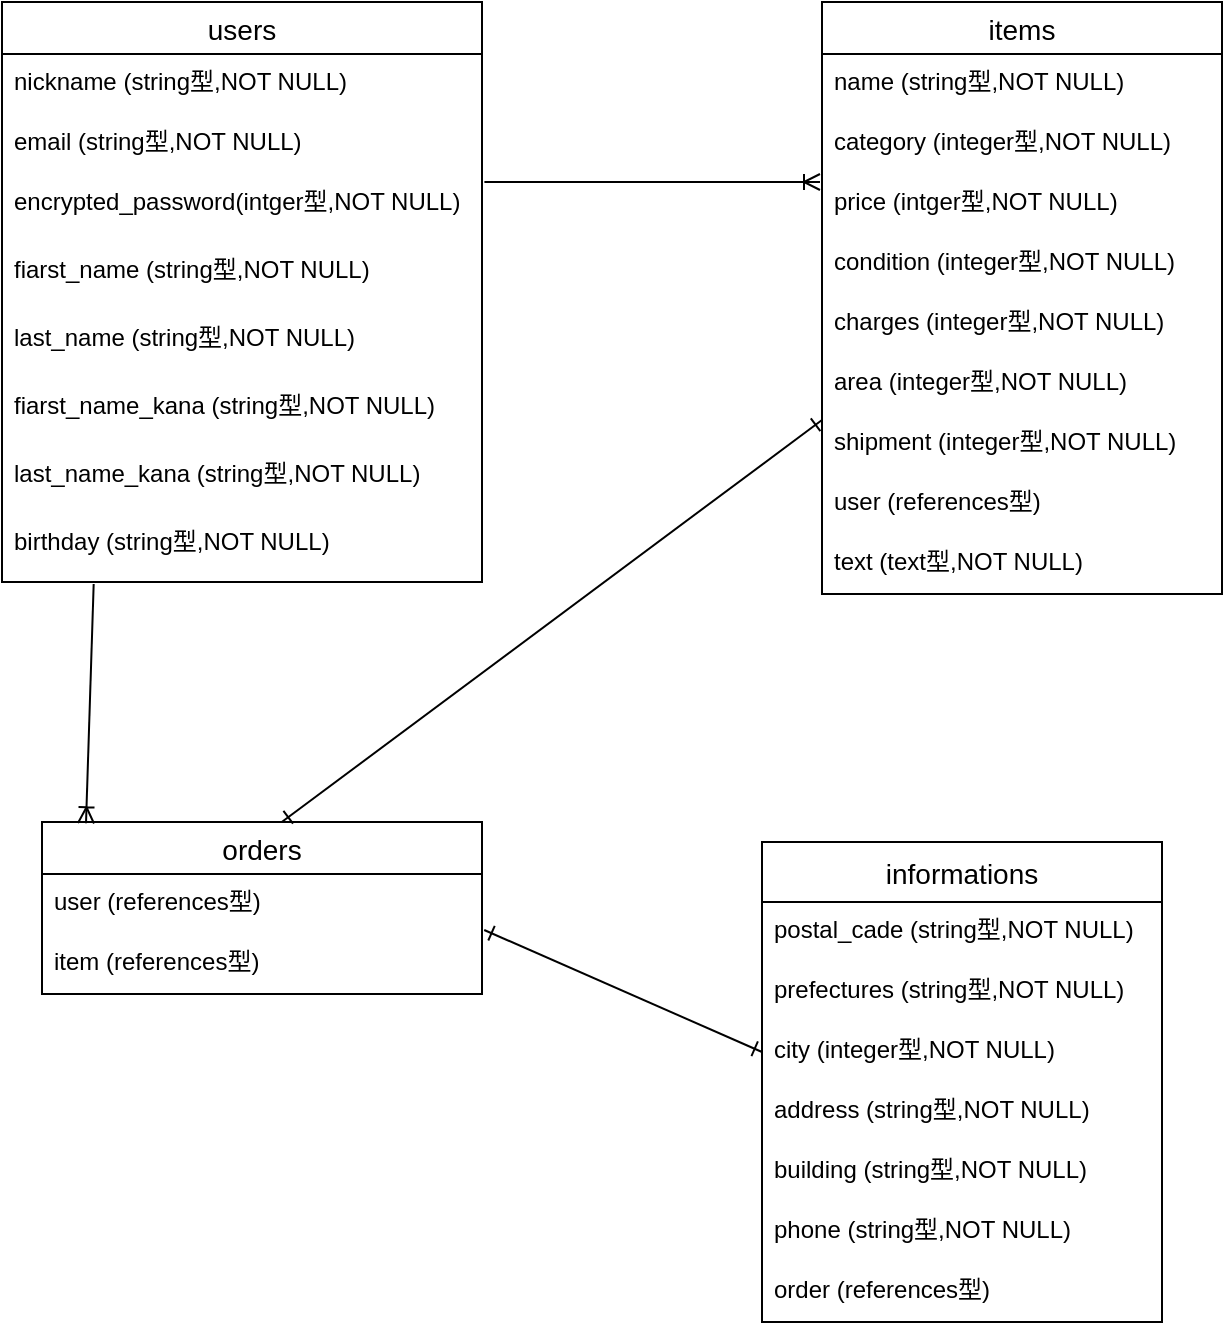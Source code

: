 <mxfile>
    <diagram id="BPPdvUP7ZLlXP5fyEi48" name="ページ1">
        <mxGraphModel dx="243" dy="777" grid="1" gridSize="10" guides="1" tooltips="1" connect="1" arrows="1" fold="1" page="1" pageScale="1" pageWidth="827" pageHeight="1169" math="0" shadow="0">
            <root>
                <mxCell id="0"/>
                <mxCell id="1" parent="0"/>
                <mxCell id="25" value="users" style="swimlane;fontStyle=0;childLayout=stackLayout;horizontal=1;startSize=26;horizontalStack=0;resizeParent=1;resizeParentMax=0;resizeLast=0;collapsible=1;marginBottom=0;align=center;fontSize=14;" vertex="1" parent="1">
                    <mxGeometry x="40" y="400" width="240" height="290" as="geometry"/>
                </mxCell>
                <mxCell id="26" value="nickname (string型,NOT NULL)" style="text;strokeColor=none;fillColor=none;spacingLeft=4;spacingRight=4;overflow=hidden;rotatable=0;points=[[0,0.5],[1,0.5]];portConstraint=eastwest;fontSize=12;" vertex="1" parent="25">
                    <mxGeometry y="26" width="240" height="30" as="geometry"/>
                </mxCell>
                <mxCell id="27" value="email (string型,NOT NULL)" style="text;strokeColor=none;fillColor=none;spacingLeft=4;spacingRight=4;overflow=hidden;rotatable=0;points=[[0,0.5],[1,0.5]];portConstraint=eastwest;fontSize=12;" vertex="1" parent="25">
                    <mxGeometry y="56" width="240" height="30" as="geometry"/>
                </mxCell>
                <mxCell id="33" value="encrypted_password(intger型,NOT NULL)" style="text;strokeColor=none;fillColor=none;spacingLeft=4;spacingRight=4;overflow=hidden;rotatable=0;points=[[0,0.5],[1,0.5]];portConstraint=eastwest;fontSize=12;" vertex="1" parent="25">
                    <mxGeometry y="86" width="240" height="34" as="geometry"/>
                </mxCell>
                <mxCell id="34" value="fiarst_name (string型,NOT NULL)" style="text;strokeColor=none;fillColor=none;spacingLeft=4;spacingRight=4;overflow=hidden;rotatable=0;points=[[0,0.5],[1,0.5]];portConstraint=eastwest;fontSize=12;" vertex="1" parent="25">
                    <mxGeometry y="120" width="240" height="34" as="geometry"/>
                </mxCell>
                <mxCell id="35" value="last_name (string型,NOT NULL)" style="text;strokeColor=none;fillColor=none;spacingLeft=4;spacingRight=4;overflow=hidden;rotatable=0;points=[[0,0.5],[1,0.5]];portConstraint=eastwest;fontSize=12;" vertex="1" parent="25">
                    <mxGeometry y="154" width="240" height="34" as="geometry"/>
                </mxCell>
                <mxCell id="86" value="fiarst_name_kana (string型,NOT NULL)" style="text;strokeColor=none;fillColor=none;spacingLeft=4;spacingRight=4;overflow=hidden;rotatable=0;points=[[0,0.5],[1,0.5]];portConstraint=eastwest;fontSize=12;" vertex="1" parent="25">
                    <mxGeometry y="188" width="240" height="34" as="geometry"/>
                </mxCell>
                <mxCell id="94" value="last_name_kana (string型,NOT NULL)" style="text;strokeColor=none;fillColor=none;spacingLeft=4;spacingRight=4;overflow=hidden;rotatable=0;points=[[0,0.5],[1,0.5]];portConstraint=eastwest;fontSize=12;" vertex="1" parent="25">
                    <mxGeometry y="222" width="240" height="34" as="geometry"/>
                </mxCell>
                <mxCell id="95" value="birthday (string型,NOT NULL)" style="text;strokeColor=none;fillColor=none;spacingLeft=4;spacingRight=4;overflow=hidden;rotatable=0;points=[[0,0.5],[1,0.5]];portConstraint=eastwest;fontSize=12;" vertex="1" parent="25">
                    <mxGeometry y="256" width="240" height="34" as="geometry"/>
                </mxCell>
                <mxCell id="36" value="items" style="swimlane;fontStyle=0;childLayout=stackLayout;horizontal=1;startSize=26;horizontalStack=0;resizeParent=1;resizeParentMax=0;resizeLast=0;collapsible=1;marginBottom=0;align=center;fontSize=14;" vertex="1" parent="1">
                    <mxGeometry x="450" y="400" width="200" height="296" as="geometry"/>
                </mxCell>
                <mxCell id="37" value="name (string型,NOT NULL)" style="text;strokeColor=none;fillColor=none;spacingLeft=4;spacingRight=4;overflow=hidden;rotatable=0;points=[[0,0.5],[1,0.5]];portConstraint=eastwest;fontSize=12;" vertex="1" parent="36">
                    <mxGeometry y="26" width="200" height="30" as="geometry"/>
                </mxCell>
                <mxCell id="38" value="category (integer型,NOT NULL)" style="text;strokeColor=none;fillColor=none;spacingLeft=4;spacingRight=4;overflow=hidden;rotatable=0;points=[[0,0.5],[1,0.5]];portConstraint=eastwest;fontSize=12;" vertex="1" parent="36">
                    <mxGeometry y="56" width="200" height="30" as="geometry"/>
                </mxCell>
                <mxCell id="39" value="price (intger型,NOT NULL)" style="text;strokeColor=none;fillColor=none;spacingLeft=4;spacingRight=4;overflow=hidden;rotatable=0;points=[[0,0.5],[1,0.5]];portConstraint=eastwest;fontSize=12;" vertex="1" parent="36">
                    <mxGeometry y="86" width="200" height="30" as="geometry"/>
                </mxCell>
                <mxCell id="41" value="condition (integer型,NOT NULL)" style="text;strokeColor=none;fillColor=none;spacingLeft=4;spacingRight=4;overflow=hidden;rotatable=0;points=[[0,0.5],[1,0.5]];portConstraint=eastwest;fontSize=12;" vertex="1" parent="36">
                    <mxGeometry y="116" width="200" height="30" as="geometry"/>
                </mxCell>
                <mxCell id="42" value="charges (integer型,NOT NULL)" style="text;strokeColor=none;fillColor=none;spacingLeft=4;spacingRight=4;overflow=hidden;rotatable=0;points=[[0,0.5],[1,0.5]];portConstraint=eastwest;fontSize=12;" vertex="1" parent="36">
                    <mxGeometry y="146" width="200" height="30" as="geometry"/>
                </mxCell>
                <mxCell id="43" value="area (integer型,NOT NULL)" style="text;strokeColor=none;fillColor=none;spacingLeft=4;spacingRight=4;overflow=hidden;rotatable=0;points=[[0,0.5],[1,0.5]];portConstraint=eastwest;fontSize=12;" vertex="1" parent="36">
                    <mxGeometry y="176" width="200" height="30" as="geometry"/>
                </mxCell>
                <mxCell id="44" value="shipment (integer型,NOT NULL)" style="text;strokeColor=none;fillColor=none;spacingLeft=4;spacingRight=4;overflow=hidden;rotatable=0;points=[[0,0.5],[1,0.5]];portConstraint=eastwest;fontSize=12;" vertex="1" parent="36">
                    <mxGeometry y="206" width="200" height="30" as="geometry"/>
                </mxCell>
                <mxCell id="58" value="user (references型)" style="text;strokeColor=none;fillColor=none;spacingLeft=4;spacingRight=4;overflow=hidden;rotatable=0;points=[[0,0.5],[1,0.5]];portConstraint=eastwest;fontSize=12;" vertex="1" parent="36">
                    <mxGeometry y="236" width="200" height="30" as="geometry"/>
                </mxCell>
                <mxCell id="97" value="text (text型,NOT NULL)" style="text;strokeColor=none;fillColor=none;spacingLeft=4;spacingRight=4;overflow=hidden;rotatable=0;points=[[0,0.5],[1,0.5]];portConstraint=eastwest;fontSize=12;" vertex="1" parent="36">
                    <mxGeometry y="266" width="200" height="30" as="geometry"/>
                </mxCell>
                <mxCell id="46" value="orders" style="swimlane;fontStyle=0;childLayout=stackLayout;horizontal=1;startSize=26;horizontalStack=0;resizeParent=1;resizeParentMax=0;resizeLast=0;collapsible=1;marginBottom=0;align=center;fontSize=14;" vertex="1" parent="1">
                    <mxGeometry x="60" y="810" width="220" height="86" as="geometry"/>
                </mxCell>
                <mxCell id="78" value="user (references型)" style="text;strokeColor=none;fillColor=none;spacingLeft=4;spacingRight=4;overflow=hidden;rotatable=0;points=[[0,0.5],[1,0.5]];portConstraint=eastwest;fontSize=12;" vertex="1" parent="46">
                    <mxGeometry y="26" width="220" height="30" as="geometry"/>
                </mxCell>
                <mxCell id="81" value="item (references型)" style="text;strokeColor=none;fillColor=none;spacingLeft=4;spacingRight=4;overflow=hidden;rotatable=0;points=[[0,0.5],[1,0.5]];portConstraint=eastwest;fontSize=12;" vertex="1" parent="46">
                    <mxGeometry y="56" width="220" height="30" as="geometry"/>
                </mxCell>
                <mxCell id="50" value="informations" style="swimlane;fontStyle=0;childLayout=stackLayout;horizontal=1;startSize=30;horizontalStack=0;resizeParent=1;resizeParentMax=0;resizeLast=0;collapsible=1;marginBottom=0;align=center;fontSize=14;" vertex="1" parent="1">
                    <mxGeometry x="420" y="820" width="200" height="240" as="geometry"/>
                </mxCell>
                <mxCell id="51" value="postal_cade (string型,NOT NULL)" style="text;strokeColor=none;fillColor=none;spacingLeft=4;spacingRight=4;overflow=hidden;rotatable=0;points=[[0,0.5],[1,0.5]];portConstraint=eastwest;fontSize=12;" vertex="1" parent="50">
                    <mxGeometry y="30" width="200" height="30" as="geometry"/>
                </mxCell>
                <mxCell id="52" value="prefectures (string型,NOT NULL)" style="text;strokeColor=none;fillColor=none;spacingLeft=4;spacingRight=4;overflow=hidden;rotatable=0;points=[[0,0.5],[1,0.5]];portConstraint=eastwest;fontSize=12;" vertex="1" parent="50">
                    <mxGeometry y="60" width="200" height="30" as="geometry"/>
                </mxCell>
                <mxCell id="53" value="city (integer型,NOT NULL)" style="text;strokeColor=none;fillColor=none;spacingLeft=4;spacingRight=4;overflow=hidden;rotatable=0;points=[[0,0.5],[1,0.5]];portConstraint=eastwest;fontSize=12;" vertex="1" parent="50">
                    <mxGeometry y="90" width="200" height="30" as="geometry"/>
                </mxCell>
                <mxCell id="54" value="address (string型,NOT NULL)" style="text;strokeColor=none;fillColor=none;spacingLeft=4;spacingRight=4;overflow=hidden;rotatable=0;points=[[0,0.5],[1,0.5]];portConstraint=eastwest;fontSize=12;" vertex="1" parent="50">
                    <mxGeometry y="120" width="200" height="30" as="geometry"/>
                </mxCell>
                <mxCell id="55" value="building (string型,NOT NULL)" style="text;strokeColor=none;fillColor=none;spacingLeft=4;spacingRight=4;overflow=hidden;rotatable=0;points=[[0,0.5],[1,0.5]];portConstraint=eastwest;fontSize=12;" vertex="1" parent="50">
                    <mxGeometry y="150" width="200" height="30" as="geometry"/>
                </mxCell>
                <mxCell id="56" value="phone (string型,NOT NULL)" style="text;strokeColor=none;fillColor=none;spacingLeft=4;spacingRight=4;overflow=hidden;rotatable=0;points=[[0,0.5],[1,0.5]];portConstraint=eastwest;fontSize=12;" vertex="1" parent="50">
                    <mxGeometry y="180" width="200" height="30" as="geometry"/>
                </mxCell>
                <mxCell id="61" value="order (references型)" style="text;strokeColor=none;fillColor=none;spacingLeft=4;spacingRight=4;overflow=hidden;rotatable=0;points=[[0,0.5],[1,0.5]];portConstraint=eastwest;fontSize=12;" vertex="1" parent="50">
                    <mxGeometry y="210" width="200" height="30" as="geometry"/>
                </mxCell>
                <mxCell id="57" value="" style="edgeStyle=entityRelationEdgeStyle;fontSize=12;html=1;endArrow=ERoneToMany;exitX=1.005;exitY=0.118;exitDx=0;exitDy=0;exitPerimeter=0;" edge="1" parent="1" source="33">
                    <mxGeometry width="100" height="100" relative="1" as="geometry">
                        <mxPoint x="230" y="579" as="sourcePoint"/>
                        <mxPoint x="449" y="490" as="targetPoint"/>
                    </mxGeometry>
                </mxCell>
                <mxCell id="69" value="" style="fontSize=12;html=1;endArrow=ERone;endFill=1;startArrow=ERone;startFill=0;entryX=0;entryY=0.1;entryDx=0;entryDy=0;entryPerimeter=0;exitX=0.545;exitY=0;exitDx=0;exitDy=0;exitPerimeter=0;" edge="1" parent="1" source="46" target="44">
                    <mxGeometry width="100" height="100" relative="1" as="geometry">
                        <mxPoint x="517" y="800" as="sourcePoint"/>
                        <mxPoint x="517" y="710" as="targetPoint"/>
                        <Array as="points"/>
                    </mxGeometry>
                </mxCell>
                <mxCell id="82" value="" style="fontSize=12;html=1;endArrow=ERone;endFill=1;startArrow=ERone;startFill=0;entryX=0;entryY=0.5;entryDx=0;entryDy=0;exitX=1.005;exitY=0.933;exitDx=0;exitDy=0;exitPerimeter=0;" edge="1" parent="1" source="78" target="53">
                    <mxGeometry width="100" height="100" relative="1" as="geometry">
                        <mxPoint x="189.9" y="820" as="sourcePoint"/>
                        <mxPoint x="460" y="649" as="targetPoint"/>
                        <Array as="points"/>
                    </mxGeometry>
                </mxCell>
                <mxCell id="83" value="" style="fontSize=12;html=1;endArrow=ERoneToMany;entryX=0.1;entryY=0.007;entryDx=0;entryDy=0;entryPerimeter=0;exitX=0.191;exitY=1.029;exitDx=0;exitDy=0;exitPerimeter=0;" edge="1" parent="1" source="95" target="46">
                    <mxGeometry width="100" height="100" relative="1" as="geometry">
                        <mxPoint x="120" y="590" as="sourcePoint"/>
                        <mxPoint x="120" y="805" as="targetPoint"/>
                    </mxGeometry>
                </mxCell>
            </root>
        </mxGraphModel>
    </diagram>
</mxfile>